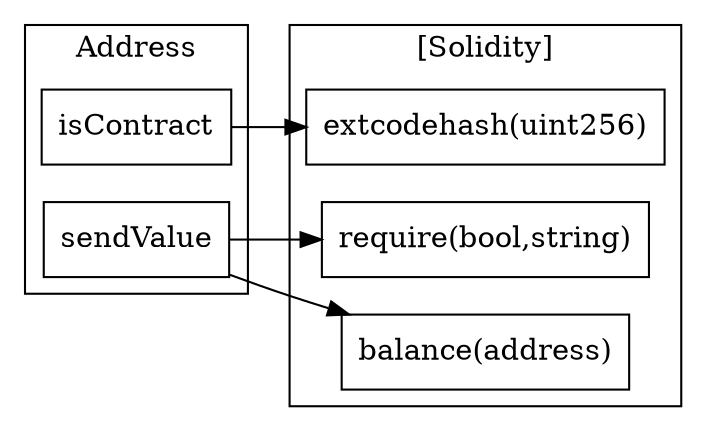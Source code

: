 strict digraph {
rankdir="LR"
node [shape=box]
subgraph cluster_457_Address {
label = "Address"
"457_isContract" [label="isContract"]
"457_sendValue" [label="sendValue"]
}subgraph cluster_solidity {
label = "[Solidity]"
"require(bool,string)" 
"extcodehash(uint256)" 
"balance(address)" 
"457_isContract" -> "extcodehash(uint256)"
"457_sendValue" -> "balance(address)"
"457_sendValue" -> "require(bool,string)"
}
}